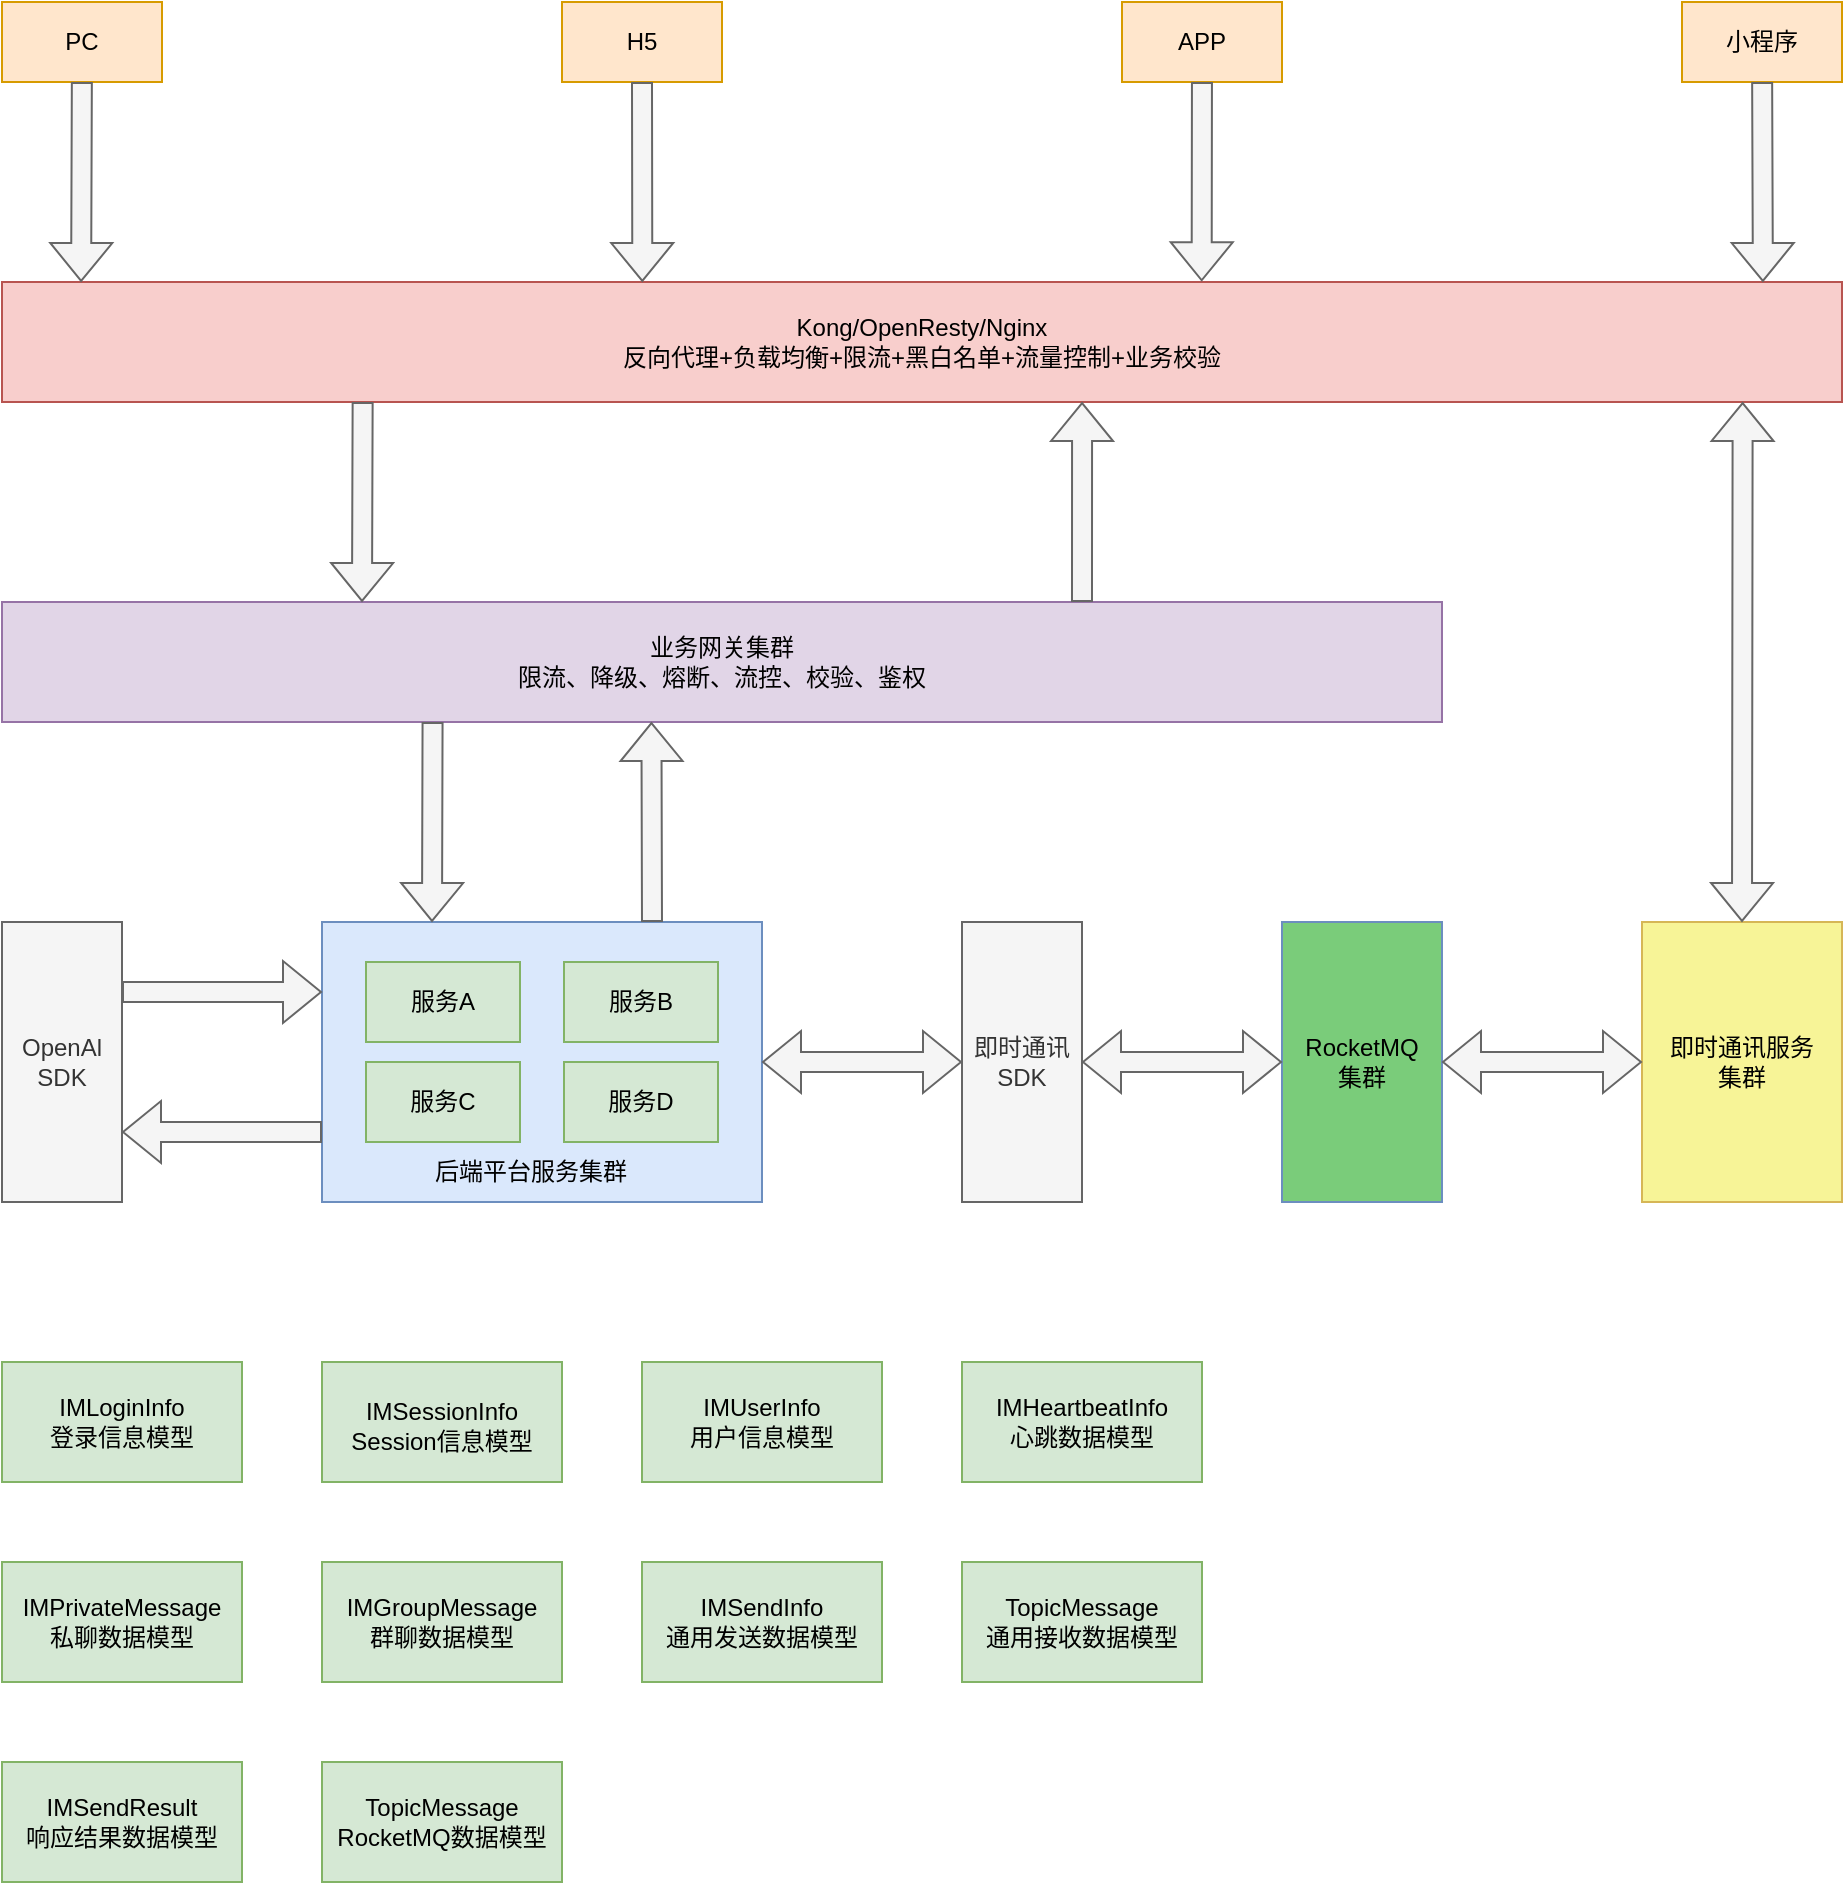 <mxfile version="22.1.16" type="github">
  <diagram name="第 1 页" id="prUwxHIpTpnHMeyIK_7-">
    <mxGraphModel dx="2755" dy="2661" grid="1" gridSize="10" guides="1" tooltips="1" connect="1" arrows="1" fold="1" page="1" pageScale="1" pageWidth="827" pageHeight="1169" math="0" shadow="0">
      <root>
        <mxCell id="0" />
        <mxCell id="1" parent="0" />
        <mxCell id="vA53lnIsRnmp6saCnfre-1" value="PC" style="rounded=0;whiteSpace=wrap;html=1;fillColor=#ffe6cc;strokeColor=#d79b00;" vertex="1" parent="1">
          <mxGeometry x="40" y="-40" width="80" height="40" as="geometry" />
        </mxCell>
        <mxCell id="vA53lnIsRnmp6saCnfre-2" value="H5" style="rounded=0;whiteSpace=wrap;html=1;fillColor=#ffe6cc;strokeColor=#d79b00;" vertex="1" parent="1">
          <mxGeometry x="320" y="-40" width="80" height="40" as="geometry" />
        </mxCell>
        <mxCell id="vA53lnIsRnmp6saCnfre-3" value="APP" style="rounded=0;whiteSpace=wrap;html=1;fillColor=#ffe6cc;strokeColor=#d79b00;" vertex="1" parent="1">
          <mxGeometry x="600" y="-40" width="80" height="40" as="geometry" />
        </mxCell>
        <mxCell id="vA53lnIsRnmp6saCnfre-4" value="小程序" style="rounded=0;whiteSpace=wrap;html=1;fillColor=#ffe6cc;strokeColor=#d79b00;" vertex="1" parent="1">
          <mxGeometry x="880" y="-40" width="80" height="40" as="geometry" />
        </mxCell>
        <mxCell id="vA53lnIsRnmp6saCnfre-5" value="Kong/OpenResty/Nginx&lt;br&gt;反向代理+负载均衡+限流+黑白名单+流量控制+业务校验" style="rounded=0;whiteSpace=wrap;html=1;fillColor=#f8cecc;strokeColor=#b85450;" vertex="1" parent="1">
          <mxGeometry x="40" y="100" width="920" height="60" as="geometry" />
        </mxCell>
        <mxCell id="vA53lnIsRnmp6saCnfre-6" value="业务网关集群&lt;br&gt;限流、降级、熔断、流控、校验、鉴权" style="rounded=0;whiteSpace=wrap;html=1;fillColor=#e1d5e7;strokeColor=#9673a6;" vertex="1" parent="1">
          <mxGeometry x="40" y="260" width="720" height="60" as="geometry" />
        </mxCell>
        <mxCell id="vA53lnIsRnmp6saCnfre-9" value="OpenAl&lt;br&gt;SDK" style="rounded=0;whiteSpace=wrap;html=1;fillColor=#f5f5f5;fontColor=#333333;strokeColor=#666666;" vertex="1" parent="1">
          <mxGeometry x="40" y="420" width="60" height="140" as="geometry" />
        </mxCell>
        <mxCell id="vA53lnIsRnmp6saCnfre-10" value="即时通讯&lt;br&gt;SDK" style="rounded=0;whiteSpace=wrap;html=1;fillColor=#f5f5f5;fontColor=#333333;strokeColor=#666666;" vertex="1" parent="1">
          <mxGeometry x="520" y="420" width="60" height="140" as="geometry" />
        </mxCell>
        <mxCell id="vA53lnIsRnmp6saCnfre-18" value="" style="group" vertex="1" connectable="0" parent="1">
          <mxGeometry x="200" y="420" width="220" height="140" as="geometry" />
        </mxCell>
        <mxCell id="vA53lnIsRnmp6saCnfre-12" value="" style="rounded=0;whiteSpace=wrap;html=1;fillColor=#dae8fc;strokeColor=#6c8ebf;" vertex="1" parent="vA53lnIsRnmp6saCnfre-18">
          <mxGeometry width="220" height="140" as="geometry" />
        </mxCell>
        <mxCell id="vA53lnIsRnmp6saCnfre-13" value="后端平台服务集群" style="text;html=1;align=center;verticalAlign=middle;resizable=0;points=[];autosize=1;strokeColor=none;fillColor=none;" vertex="1" parent="vA53lnIsRnmp6saCnfre-18">
          <mxGeometry x="44" y="110" width="120" height="30" as="geometry" />
        </mxCell>
        <mxCell id="vA53lnIsRnmp6saCnfre-14" value="服务A" style="rounded=0;whiteSpace=wrap;html=1;fillColor=#d5e8d4;strokeColor=#82b366;" vertex="1" parent="vA53lnIsRnmp6saCnfre-18">
          <mxGeometry x="22" y="20" width="77" height="40" as="geometry" />
        </mxCell>
        <mxCell id="vA53lnIsRnmp6saCnfre-15" value="服务B" style="rounded=0;whiteSpace=wrap;html=1;fillColor=#d5e8d4;strokeColor=#82b366;" vertex="1" parent="vA53lnIsRnmp6saCnfre-18">
          <mxGeometry x="121" y="20" width="77" height="40" as="geometry" />
        </mxCell>
        <mxCell id="vA53lnIsRnmp6saCnfre-16" value="服务C" style="rounded=0;whiteSpace=wrap;html=1;fillColor=#d5e8d4;strokeColor=#82b366;" vertex="1" parent="vA53lnIsRnmp6saCnfre-18">
          <mxGeometry x="22" y="70" width="77" height="40" as="geometry" />
        </mxCell>
        <mxCell id="vA53lnIsRnmp6saCnfre-17" value="服务D" style="rounded=0;whiteSpace=wrap;html=1;fillColor=#d5e8d4;strokeColor=#82b366;" vertex="1" parent="vA53lnIsRnmp6saCnfre-18">
          <mxGeometry x="121" y="70" width="77" height="40" as="geometry" />
        </mxCell>
        <mxCell id="vA53lnIsRnmp6saCnfre-19" value="RocketMQ&lt;br&gt;集群" style="rounded=0;whiteSpace=wrap;html=1;fillColor=#7ACC7A;strokeColor=#6c8ebf;" vertex="1" parent="1">
          <mxGeometry x="680" y="420" width="80" height="140" as="geometry" />
        </mxCell>
        <mxCell id="vA53lnIsRnmp6saCnfre-20" value="即时通讯服务&lt;br&gt;集群" style="rounded=0;whiteSpace=wrap;html=1;fillColor=#F7F497;strokeColor=#d6b656;" vertex="1" parent="1">
          <mxGeometry x="860" y="420" width="100" height="140" as="geometry" />
        </mxCell>
        <mxCell id="vA53lnIsRnmp6saCnfre-21" value="IMLoginInfo&lt;br&gt;登录信息模型" style="rounded=0;whiteSpace=wrap;html=1;fillColor=#d5e8d4;strokeColor=#82b366;spacing=6;" vertex="1" parent="1">
          <mxGeometry x="40" y="640" width="120" height="60" as="geometry" />
        </mxCell>
        <mxCell id="vA53lnIsRnmp6saCnfre-22" value="IMSessionInfo&lt;span style=&quot;color: rgb(51, 51, 51); font-family: monospace; font-size: 16px; text-align: left; background-color: rgba(0, 0, 0, 0.03);&quot;&gt; &lt;/span&gt;&lt;br&gt;Session信息模型" style="rounded=0;whiteSpace=wrap;html=1;fillColor=#d5e8d4;strokeColor=#82b366;spacing=6;" vertex="1" parent="1">
          <mxGeometry x="200" y="640" width="120" height="60" as="geometry" />
        </mxCell>
        <mxCell id="vA53lnIsRnmp6saCnfre-23" value="IMUserInfo&lt;br&gt;用户信息模型" style="rounded=0;whiteSpace=wrap;html=1;fillColor=#d5e8d4;strokeColor=#82b366;spacing=6;" vertex="1" parent="1">
          <mxGeometry x="360" y="640" width="120" height="60" as="geometry" />
        </mxCell>
        <mxCell id="vA53lnIsRnmp6saCnfre-24" value="IMHeartbeatInfo&lt;br&gt;心跳数据模型" style="rounded=0;whiteSpace=wrap;html=1;fillColor=#d5e8d4;strokeColor=#82b366;spacing=6;" vertex="1" parent="1">
          <mxGeometry x="520" y="640" width="120" height="60" as="geometry" />
        </mxCell>
        <mxCell id="vA53lnIsRnmp6saCnfre-25" value="IMPrivateMessage&lt;br&gt;私聊数据模型" style="rounded=0;whiteSpace=wrap;html=1;fillColor=#d5e8d4;strokeColor=#82b366;spacing=6;" vertex="1" parent="1">
          <mxGeometry x="40" y="740" width="120" height="60" as="geometry" />
        </mxCell>
        <mxCell id="vA53lnIsRnmp6saCnfre-26" value="IMGroupMessage&lt;br&gt;群聊数据模型" style="rounded=0;whiteSpace=wrap;html=1;fillColor=#d5e8d4;strokeColor=#82b366;spacing=6;" vertex="1" parent="1">
          <mxGeometry x="200" y="740" width="120" height="60" as="geometry" />
        </mxCell>
        <mxCell id="vA53lnIsRnmp6saCnfre-27" value="IMSendInfo&lt;br&gt;通用发送数据模型" style="rounded=0;whiteSpace=wrap;html=1;fillColor=#d5e8d4;strokeColor=#82b366;spacing=6;" vertex="1" parent="1">
          <mxGeometry x="360" y="740" width="120" height="60" as="geometry" />
        </mxCell>
        <mxCell id="vA53lnIsRnmp6saCnfre-28" value="TopicMessage&lt;br&gt;通用接收数据模型" style="rounded=0;whiteSpace=wrap;html=1;fillColor=#d5e8d4;strokeColor=#82b366;spacing=6;" vertex="1" parent="1">
          <mxGeometry x="520" y="740" width="120" height="60" as="geometry" />
        </mxCell>
        <mxCell id="vA53lnIsRnmp6saCnfre-29" value="IMSendResult&lt;br&gt;响应结果数据模型" style="rounded=0;whiteSpace=wrap;html=1;fillColor=#d5e8d4;strokeColor=#82b366;spacing=6;" vertex="1" parent="1">
          <mxGeometry x="40" y="840" width="120" height="60" as="geometry" />
        </mxCell>
        <mxCell id="vA53lnIsRnmp6saCnfre-30" value="TopicMessage&lt;br&gt;RocketMQ数据模型" style="rounded=0;whiteSpace=wrap;html=1;fillColor=#d5e8d4;strokeColor=#82b366;spacing=6;" vertex="1" parent="1">
          <mxGeometry x="200" y="840" width="120" height="60" as="geometry" />
        </mxCell>
        <mxCell id="vA53lnIsRnmp6saCnfre-34" value="" style="shape=flexArrow;endArrow=classic;html=1;rounded=0;fillColor=#f5f5f5;strokeColor=#666666;entryX=0.043;entryY=0;entryDx=0;entryDy=0;entryPerimeter=0;" edge="1" parent="1" source="vA53lnIsRnmp6saCnfre-1" target="vA53lnIsRnmp6saCnfre-5">
          <mxGeometry width="50" height="50" relative="1" as="geometry">
            <mxPoint x="79.58" y="40" as="sourcePoint" />
            <mxPoint x="79.58" y="85" as="targetPoint" />
          </mxGeometry>
        </mxCell>
        <mxCell id="vA53lnIsRnmp6saCnfre-36" value="" style="shape=flexArrow;endArrow=classic;html=1;rounded=0;fillColor=#f5f5f5;strokeColor=#666666;exitX=0.5;exitY=1;exitDx=0;exitDy=0;entryX=0.348;entryY=0;entryDx=0;entryDy=0;entryPerimeter=0;" edge="1" parent="1" source="vA53lnIsRnmp6saCnfre-2" target="vA53lnIsRnmp6saCnfre-5">
          <mxGeometry width="50" height="50" relative="1" as="geometry">
            <mxPoint x="359.81" y="40" as="sourcePoint" />
            <mxPoint x="360" y="90" as="targetPoint" />
          </mxGeometry>
        </mxCell>
        <mxCell id="vA53lnIsRnmp6saCnfre-37" value="" style="shape=flexArrow;endArrow=classic;html=1;rounded=0;fillColor=#f5f5f5;strokeColor=#666666;entryX=0.652;entryY=-0.006;entryDx=0;entryDy=0;entryPerimeter=0;" edge="1" parent="1" source="vA53lnIsRnmp6saCnfre-3" target="vA53lnIsRnmp6saCnfre-5">
          <mxGeometry width="50" height="50" relative="1" as="geometry">
            <mxPoint x="639.6" y="40" as="sourcePoint" />
            <mxPoint x="639.6" y="100" as="targetPoint" />
          </mxGeometry>
        </mxCell>
        <mxCell id="vA53lnIsRnmp6saCnfre-38" value="" style="shape=flexArrow;endArrow=classic;html=1;rounded=0;fillColor=#f5f5f5;strokeColor=#666666;entryX=0.957;entryY=0;entryDx=0;entryDy=0;entryPerimeter=0;" edge="1" parent="1" source="vA53lnIsRnmp6saCnfre-4" target="vA53lnIsRnmp6saCnfre-5">
          <mxGeometry width="50" height="50" relative="1" as="geometry">
            <mxPoint x="919.8" y="40" as="sourcePoint" />
            <mxPoint x="920" y="80" as="targetPoint" />
          </mxGeometry>
        </mxCell>
        <mxCell id="vA53lnIsRnmp6saCnfre-39" value="" style="shape=flexArrow;endArrow=classic;html=1;rounded=0;fillColor=#f5f5f5;strokeColor=#666666;entryX=0.25;entryY=0;entryDx=0;entryDy=0;exitX=0.196;exitY=1;exitDx=0;exitDy=0;exitPerimeter=0;" edge="1" parent="1" source="vA53lnIsRnmp6saCnfre-5" target="vA53lnIsRnmp6saCnfre-6">
          <mxGeometry width="50" height="50" relative="1" as="geometry">
            <mxPoint x="220" y="250" as="sourcePoint" />
            <mxPoint x="190" y="310" as="targetPoint" />
          </mxGeometry>
        </mxCell>
        <mxCell id="vA53lnIsRnmp6saCnfre-40" value="" style="shape=flexArrow;endArrow=classic;html=1;rounded=0;fillColor=#f5f5f5;strokeColor=#666666;exitX=0.75;exitY=0;exitDx=0;exitDy=0;entryX=0.587;entryY=1;entryDx=0;entryDy=0;entryPerimeter=0;" edge="1" parent="1" source="vA53lnIsRnmp6saCnfre-6" target="vA53lnIsRnmp6saCnfre-5">
          <mxGeometry width="50" height="50" relative="1" as="geometry">
            <mxPoint x="450" y="240" as="sourcePoint" />
            <mxPoint x="580" y="250" as="targetPoint" />
          </mxGeometry>
        </mxCell>
        <mxCell id="vA53lnIsRnmp6saCnfre-41" value="" style="shape=flexArrow;endArrow=classic;html=1;rounded=0;fillColor=#f5f5f5;strokeColor=#666666;entryX=0.25;entryY=0;entryDx=0;entryDy=0;exitX=0.299;exitY=1;exitDx=0;exitDy=0;exitPerimeter=0;" edge="1" parent="1" source="vA53lnIsRnmp6saCnfre-6" target="vA53lnIsRnmp6saCnfre-12">
          <mxGeometry width="50" height="50" relative="1" as="geometry">
            <mxPoint x="255" y="330" as="sourcePoint" />
            <mxPoint x="230" y="270" as="targetPoint" />
          </mxGeometry>
        </mxCell>
        <mxCell id="vA53lnIsRnmp6saCnfre-42" value="" style="shape=flexArrow;endArrow=classic;html=1;rounded=0;fillColor=#f5f5f5;strokeColor=#666666;exitX=0.75;exitY=0;exitDx=0;exitDy=0;entryX=0.451;entryY=1;entryDx=0;entryDy=0;entryPerimeter=0;" edge="1" parent="1" source="vA53lnIsRnmp6saCnfre-12" target="vA53lnIsRnmp6saCnfre-6">
          <mxGeometry width="50" height="50" relative="1" as="geometry">
            <mxPoint x="360" y="400" as="sourcePoint" />
            <mxPoint x="365" y="340" as="targetPoint" />
          </mxGeometry>
        </mxCell>
        <mxCell id="vA53lnIsRnmp6saCnfre-43" value="" style="shape=flexArrow;endArrow=classic;html=1;rounded=0;fillColor=#f5f5f5;strokeColor=#666666;entryX=0;entryY=0.25;entryDx=0;entryDy=0;exitX=1;exitY=0.25;exitDx=0;exitDy=0;" edge="1" parent="1" source="vA53lnIsRnmp6saCnfre-9" target="vA53lnIsRnmp6saCnfre-12">
          <mxGeometry width="50" height="50" relative="1" as="geometry">
            <mxPoint x="130" y="370" as="sourcePoint" />
            <mxPoint x="130" y="470" as="targetPoint" />
          </mxGeometry>
        </mxCell>
        <mxCell id="vA53lnIsRnmp6saCnfre-44" value="" style="shape=flexArrow;endArrow=classic;html=1;rounded=0;fillColor=#f5f5f5;strokeColor=#666666;exitX=0;exitY=0.75;exitDx=0;exitDy=0;entryX=1;entryY=0.75;entryDx=0;entryDy=0;" edge="1" parent="1" source="vA53lnIsRnmp6saCnfre-12" target="vA53lnIsRnmp6saCnfre-9">
          <mxGeometry width="50" height="50" relative="1" as="geometry">
            <mxPoint x="30" y="520" as="sourcePoint" />
            <mxPoint x="120" y="600" as="targetPoint" />
          </mxGeometry>
        </mxCell>
        <mxCell id="vA53lnIsRnmp6saCnfre-45" value="" style="shape=flexArrow;endArrow=classic;startArrow=classic;html=1;rounded=0;fillColor=#f5f5f5;strokeColor=#666666;exitX=0.5;exitY=0;exitDx=0;exitDy=0;entryX=0.946;entryY=1;entryDx=0;entryDy=0;entryPerimeter=0;" edge="1" parent="1" source="vA53lnIsRnmp6saCnfre-20" target="vA53lnIsRnmp6saCnfre-5">
          <mxGeometry width="100" height="100" relative="1" as="geometry">
            <mxPoint x="920" y="420" as="sourcePoint" />
            <mxPoint x="910" y="170" as="targetPoint" />
          </mxGeometry>
        </mxCell>
        <mxCell id="vA53lnIsRnmp6saCnfre-46" value="" style="shape=flexArrow;endArrow=classic;startArrow=classic;html=1;rounded=0;fillColor=#f5f5f5;strokeColor=#666666;exitX=0;exitY=0.5;exitDx=0;exitDy=0;" edge="1" parent="1" source="vA53lnIsRnmp6saCnfre-20" target="vA53lnIsRnmp6saCnfre-19">
          <mxGeometry width="100" height="100" relative="1" as="geometry">
            <mxPoint x="780" y="480" as="sourcePoint" />
            <mxPoint x="780" y="220" as="targetPoint" />
          </mxGeometry>
        </mxCell>
        <mxCell id="vA53lnIsRnmp6saCnfre-47" value="" style="shape=flexArrow;endArrow=classic;startArrow=classic;html=1;rounded=0;fillColor=#f5f5f5;strokeColor=#666666;" edge="1" parent="1" source="vA53lnIsRnmp6saCnfre-19" target="vA53lnIsRnmp6saCnfre-10">
          <mxGeometry width="100" height="100" relative="1" as="geometry">
            <mxPoint x="680" y="489.72" as="sourcePoint" />
            <mxPoint x="580" y="489.72" as="targetPoint" />
          </mxGeometry>
        </mxCell>
        <mxCell id="vA53lnIsRnmp6saCnfre-48" value="" style="shape=flexArrow;endArrow=classic;startArrow=classic;html=1;rounded=0;fillColor=#f5f5f5;strokeColor=#666666;" edge="1" parent="1" source="vA53lnIsRnmp6saCnfre-10" target="vA53lnIsRnmp6saCnfre-12">
          <mxGeometry width="100" height="100" relative="1" as="geometry">
            <mxPoint x="520" y="489.72" as="sourcePoint" />
            <mxPoint x="420" y="489.72" as="targetPoint" />
          </mxGeometry>
        </mxCell>
      </root>
    </mxGraphModel>
  </diagram>
</mxfile>

